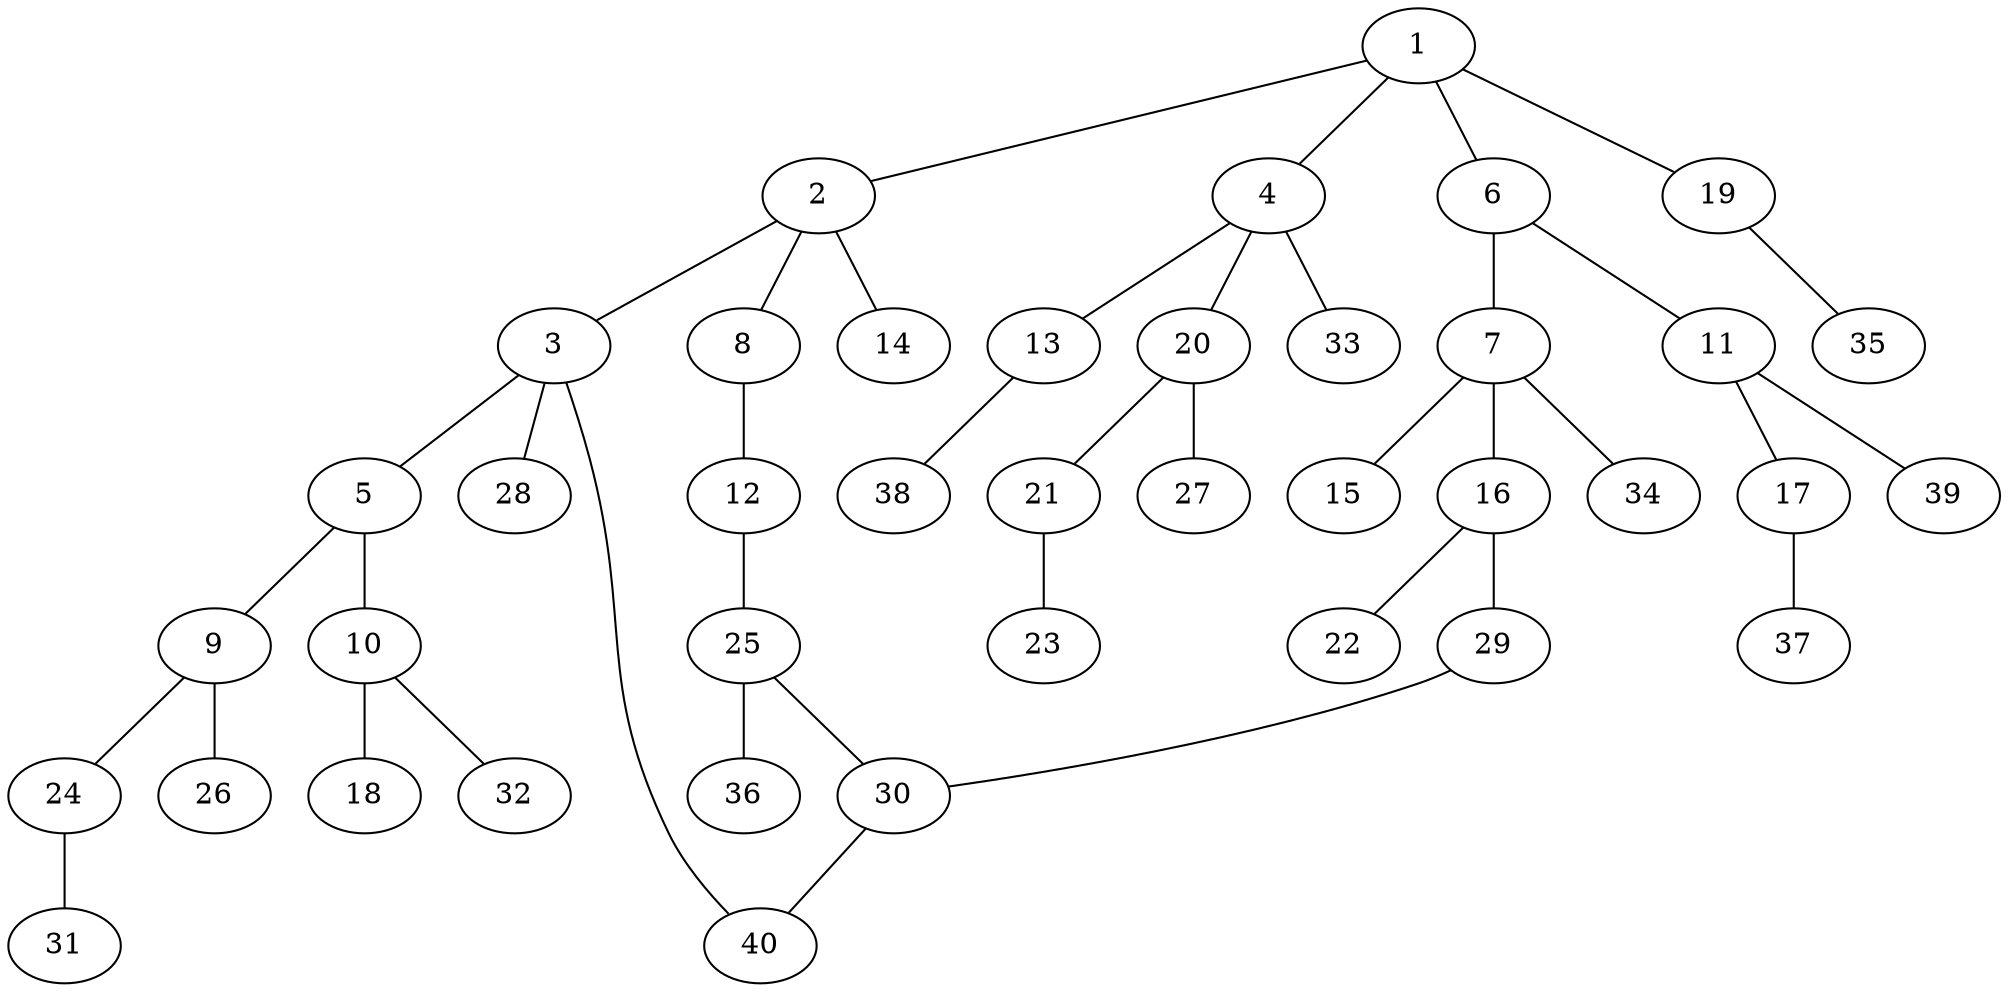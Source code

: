 graph graphname {1--2
1--4
1--6
1--19
2--3
2--8
2--14
3--5
3--28
3--40
4--13
4--20
4--33
5--9
5--10
6--7
6--11
7--15
7--16
7--34
8--12
9--24
9--26
10--18
10--32
11--17
11--39
12--25
13--38
16--22
16--29
17--37
19--35
20--21
20--27
21--23
24--31
25--30
25--36
29--30
30--40
}